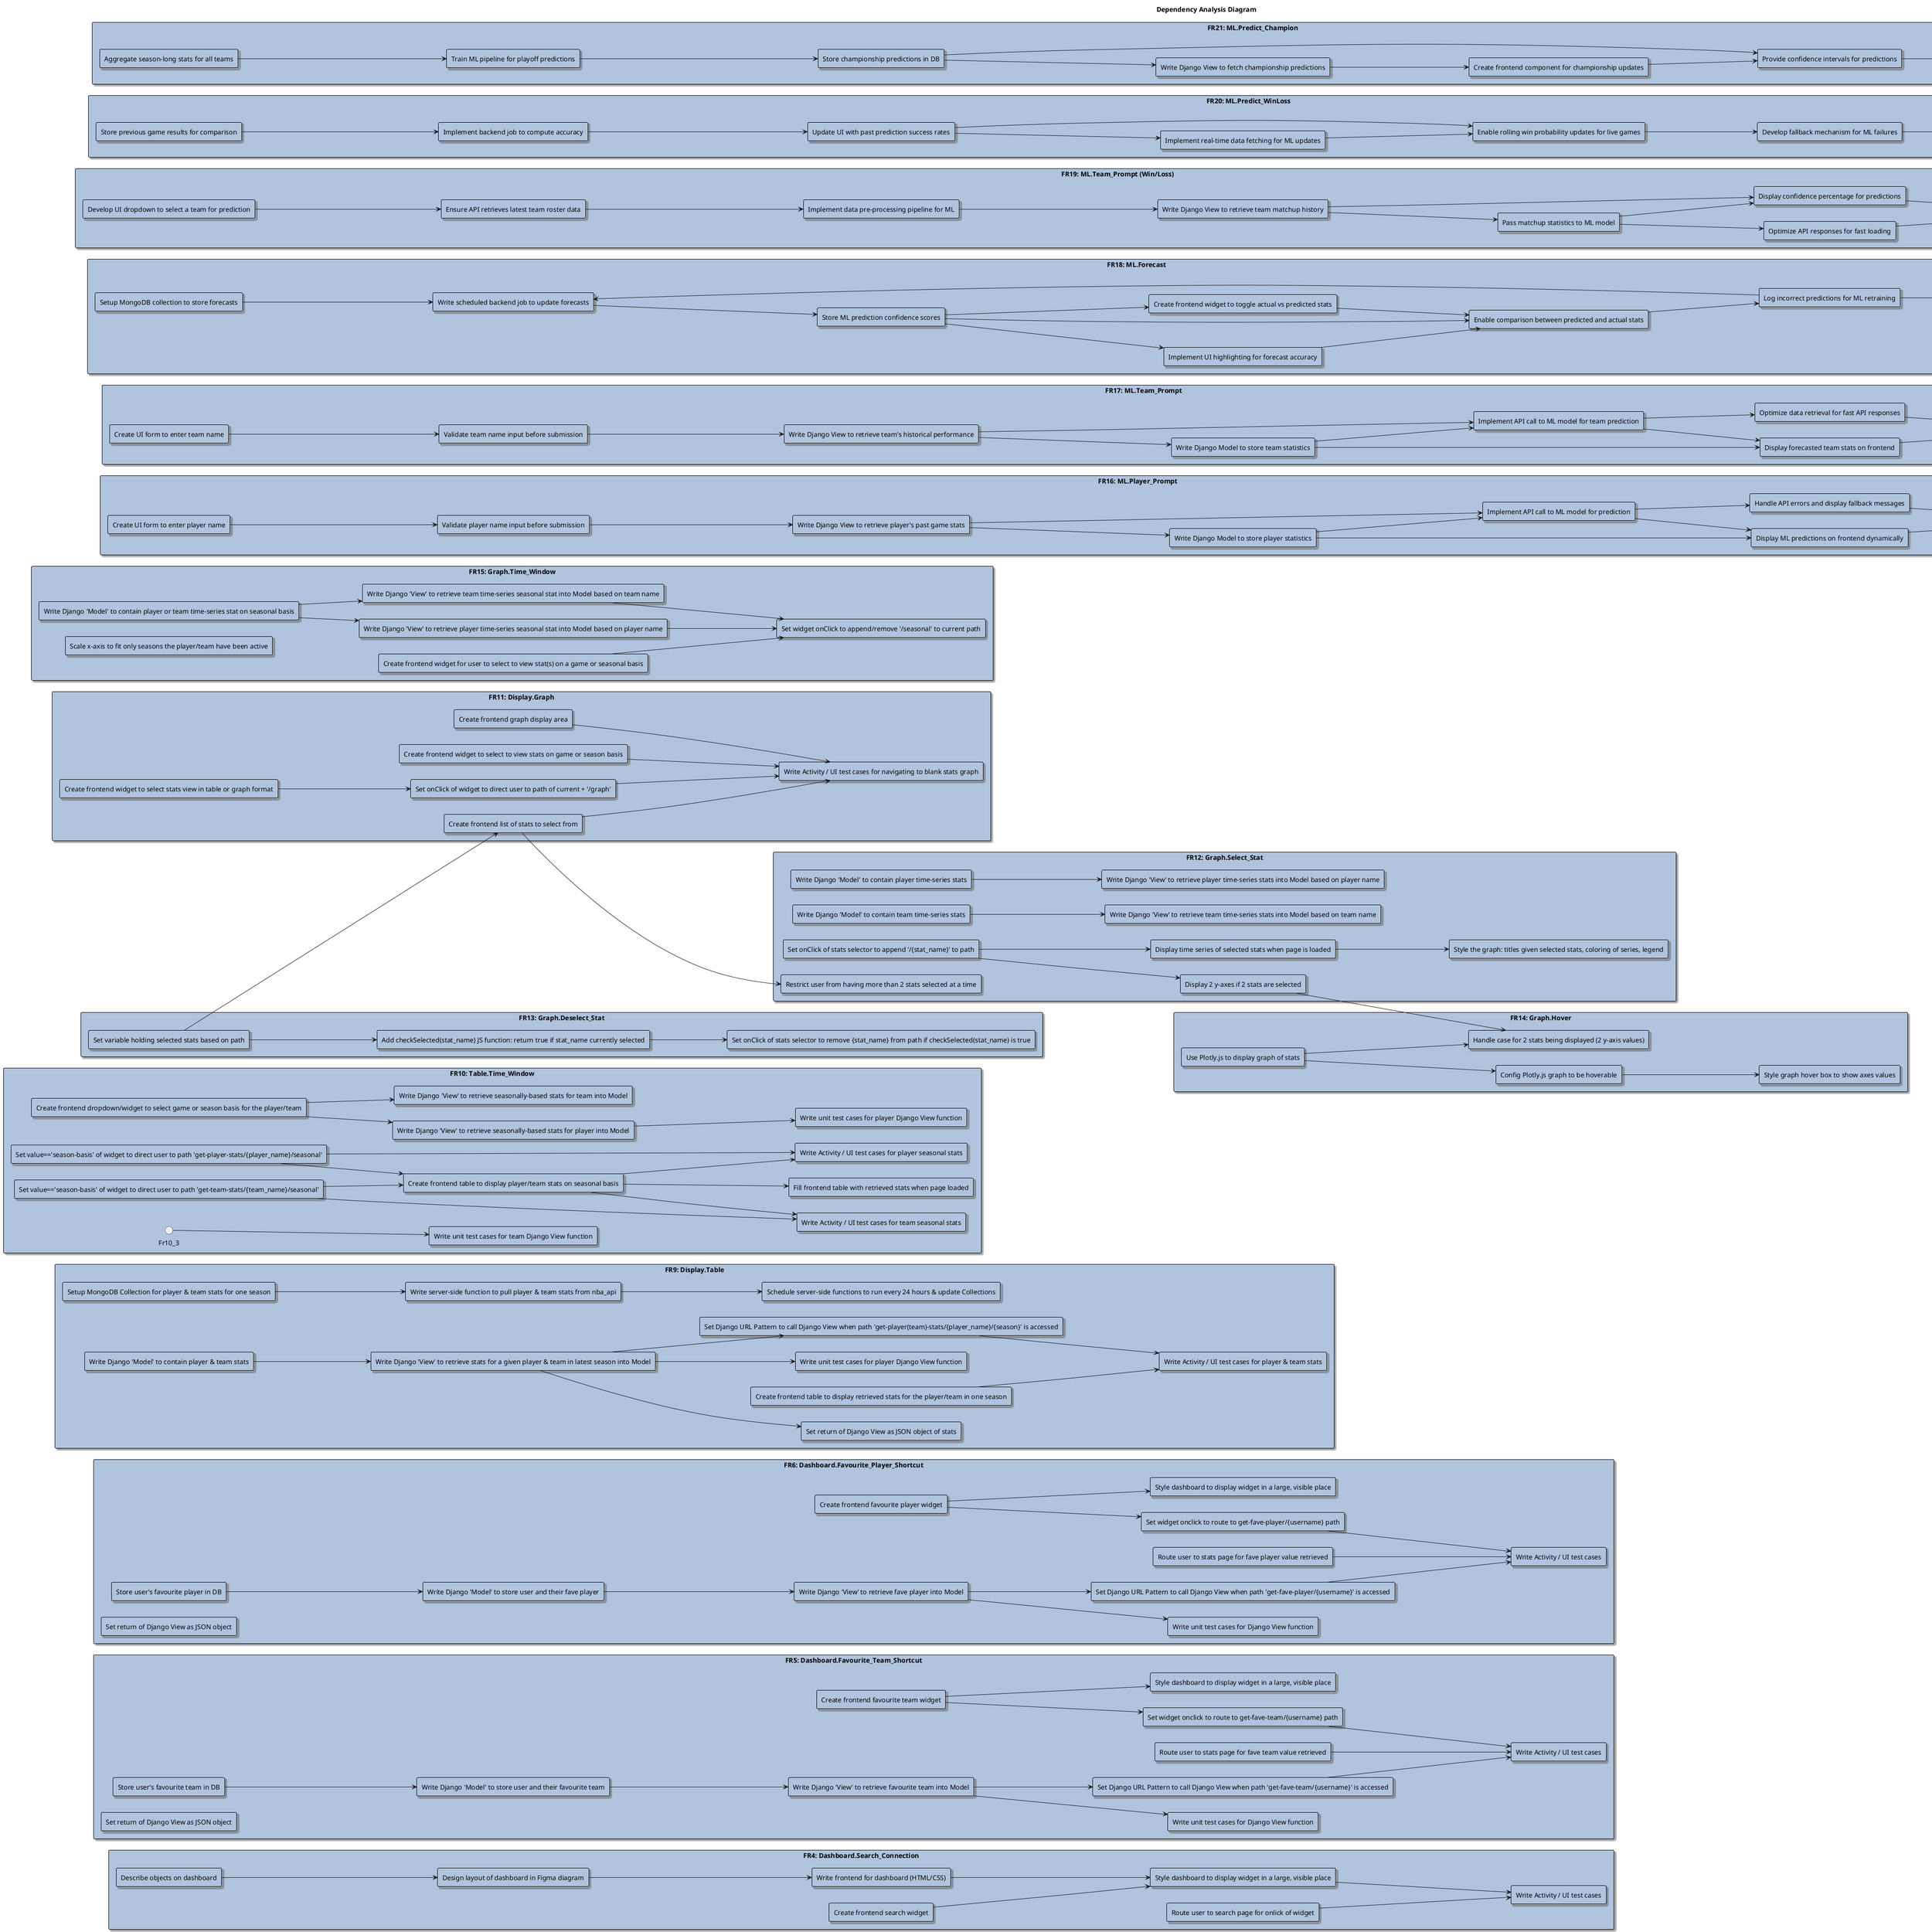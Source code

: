 @startuml
title Dependency Analysis Diagram
left to right direction
skinparam rectangle {
  BackgroundColor LightSteelBlue
  BorderColor Black
  BorderThickness 1
  Shadowing true
}

' FR1: User Registration
rectangle "FR1: User.Register" as FR1 {
  rectangle "Design registration form UI in Figma" as FR1_1
  rectangle "Create registration form using React" as FR1_2
  rectangle "Implement form validation" as FR1_3
  rectangle "Create user database schema for MongoDB" as FR1_4
  rectangle "Develop backend API for registration using Django" as FR1_5
  rectangle "Store credentials securely in MongoDB database" as FR1_6
  rectangle "Implement email verification" as FR1_7
  rectangle "Ensure email uniqueness in the database" as FR1_8
  rectangle "Encrypt and store user passwords" as FR1_9
  rectangle "Add user notifications of successful registration" as FR1_10
  rectangle "Handle form errors and display form error messages for users" as FR1_11
  rectangle "Write unit tests for user registration" as FR1_12

  FR1_1 --> FR1_2
  FR1_2 --> FR1_3
  FR1_4 --> FR1_5
  FR1_4 --> FR1_8
  FR1_5 --> FR1_6
  FR1_6 --> FR1_7
  FR1_8 --> FR1_9
  FR1_9 --> FR1_10
  FR1_3 --> FR1_11
  FR1_5 --> FR1_12
  FR1_2 --> FR1_12

}

' FR2: User Login
rectangle "FR2: User.Login" as FR2 {
  rectangle "Design login form UI in Figma" as FR2_1
  rectangle "Create login form using React" as FR2_2
  rectangle "Implement backend for login authentication using Django" as FR2_3
  rectangle "Verify credentials with database" as FR2_4
  rectangle "Hash and verify passwords" as FR2_5
  rectangle "Handle incorrect login attempts through error messages" as FR2_6
  rectangle "Secure login form against injection attacks" as FR2_7
  rectangle "Manage sessions for logged-in users" as FR2_8
  rectangle "Implement session persistence" as FR2_9
  rectangle "Audit login attempts (successful/failed)" as FR2_10
  rectangle "Develop password reset feature" as FR2_11
  rectangle "Provide account lockout mechanism after multiple failed attempts" as FR2_12
  rectangle "Test login scenarios with existing and non-existing users" as FR2_13

  FR1_4 --> FR2_3
  FR2_1 --> FR2_2
  FR2_3 --> FR2_4
  FR2_3 --> FR2_5
  FR2_5 --> FR2_6
  FR2_5 --> FR2_7
  FR2_3 --> FR2_8
  FR2_8 --> FR2_9
  FR2_9 --> FR2_10
  FR2_2 --> FR2_11
  FR2_3 --> FR2_11
  FR2_10 --> FR2_12
  FR2_2 --> FR2_13
  FR2_3 --> FR2_13
  FR2_4 --> FR2_13
  FR2_5 --> FR2_13
}

' FR3: User.ChangeEmailPassword
rectangle "FR3: User.ChangeEmailPassword" as FR3 {
  rectangle "Design password and email reset request form in Figma" as FR3_1
  rectangle "Generate secure tokens for password and email reset links" as FR3_2
  rectangle "Send reset links via email to registered users" as FR3_3
  rectangle "Validate password strength" as FR3_4
  rectangle "Add confirmation message for new email" as FR3_5
  rectangle "Add confirmation message for new password" as FR3_6
  rectangle "Check if unique email and/or password are created" as FR3_7
  rectangle "Notify users about successful password and/or email changes" as FR3_8
  rectangle "Handle token expiration and invalidation scenarios" as FR3_9
  rectangle "Implement backend for password and email updates" as FR3_10
  rectangle "Integrate security of password and email management workflows" as FR3_11

  FR2_1 --> FR3_1
  FR3_1 --> FR3_2
  FR3_2 --> FR3_3
  FR3_1 --> FR3_4
  FR3_1 --> FR3_5
  FR3_1 --> FR3_6
  FR1_4 --> FR3_7
  FR3_1 --> FR3_8
  FR3_3 --> FR3_8
  FR3_2 --> FR3_9
  FR3_3 --> FR3_10
  FR3_7 --> FR3_10
  FR3_10 --> FR3_11
}

' FR4: Dashboard.Search_Connection
rectangle "FR4: Dashboard.Search_Connection" as FR4 {
  rectangle "Describe objects on dashboard" as FR4_1
  rectangle "Design layout of dashboard in Figma diagram" as FR4_2
  rectangle "Write frontend for dashboard (HTML/CSS)" as FR4_3
  rectangle "Create frontend search widget" as FR4_4
  rectangle "Style dashboard to display widget in a large, visible place" as FR4_5
  rectangle "Route user to search page for onlick of widget" as FR4_6
  rectangle "Write Activity / UI test cases" as FR4_7

  FR4_1 --> FR4_2
  FR4_2 --> FR4_3
  FR4_3 --> FR4_5
  FR4_4 --> FR4_5
  FR4_5 --> FR4_7
  FR4_6 --> FR4_7
}

' FR5: Dashboard.Favourite_Team_Shortcut
rectangle "FR5: Dashboard.Favourite_Team_Shortcut" as FR5 {
  rectangle "Store user's favourite team in DB" as FR5_1
  rectangle "Write Django 'Model' to store user and their favourite team" as FR5_2
  rectangle "Write Django 'View' to retrieve favourite team into Model" as FR5_3
  rectangle "Set return of Django View as JSON object" as FR5_4
  rectangle "Set Django URL Pattern to call Django View when path 'get-fave-team/{username}' is accessed" as FR5_5
  rectangle "Create frontend favourite team widget" as FR5_6
  rectangle "Style dashboard to display widget in a large, visible place" as FR5_7
  rectangle "Set widget onclick to route to get-fave-team/{username} path" as FR5_8
  rectangle "Route user to stats page for fave team value retrieved" as FR5_9
  rectangle "Write unit test cases for Django View function" as FR5_10
  rectangle "Write Activity / UI test cases" as FR5_11

  FR5_1 --> FR5_2
  FR5_2 --> FR5_3
  FR5_3 --> FR5_5
  FR5_6 --> FR5_7
  FR5_6 --> FR5_8
  FR5_3 --> FR5_10
  FR5_5 --> FR5_11
  FR5_8 --> FR5_11
  FR5_9 --> FR5_11
}

' FR6: Dashboard.Favourite_Player_Shortcut
rectangle "FR6: Dashboard.Favourite_Player_Shortcut" as FR6 {
  rectangle "Store user's favourite player in DB" as FR6_1
  rectangle "Write Django 'Model' to store user and their fave player" as FR6_2
  rectangle "Write Django 'View' to retrieve fave player into Model" as FR6_3
  rectangle "Set return of Django View as JSON object" as FR6_4
  rectangle "Set Django URL Pattern to call Django View when path 'get-fave-player/{username}' is accessed" as FR6_5
  rectangle "Create frontend favourite player widget" as FR6_6
  rectangle "Style dashboard to display widget in a large, visible place" as FR6_7
  rectangle "Set widget onclick to route to get-fave-player/{username} path" as FR6_8
  rectangle "Route user to stats page for fave player value retrieved" as FR6_9
  rectangle "Write unit test cases for Django View function" as FR6_10
  rectangle "Write Activity / UI test cases" as FR6_11

  FR6_1 --> FR6_2
  FR6_2 --> FR6_3
  FR6_3 --> FR6_5
  FR6_6 --> FR6_7
  FR6_6 --> FR6_8
  FR6_3 --> FR6_10
  FR6_5 --> FR6_11
  FR6_8 --> FR6_11
  FR6_9 --> FR6_11
}

rectangle "Write frontend for fillable search bar" as FR7_and_8_1
rectangle "Write user instructions: Describe wildcard matching on search page" as FR7_and_8_2

' FR7: Search.Player
rectangle "FR7: Search.Player" as FR7 {
  rectangle "Setup MongoDB Collection for player names" as FR7_1
  rectangle "Write server-side function to pull player names from nba_api" as FR7_2
  rectangle "Schedule server-side function to run every 24 hours & update Collection" as FR7_3
  rectangle "Write Django 'Model' to contain player names" as FR7_4
  rectangle "Write Django 'View' to retrieve matching player names given regex into Model" as FR7_5
  rectangle "Set return of Django View as JSON object of matching player names" as FR7_6
  rectangle "Set Django URL Pattern to call Django View when path 'get-players/{regex}' is accessed" as FR7_7
  rectangle "Create frontend list to display player names" as FR7_8
  rectangle "Style frontend list of players to be clickable and displayed well" as FR7_9
  rectangle "For each player name in list, set onclick to route to stats for that player 'player-stats/{player_name}'" as FR7_10
  rectangle "Write unit test cases for Django View function" as FR7_11
  rectangle "Write Activity / UI test cases" as FR7_12

  FR7_and_8_1 --> FR7_7
  FR7_1 --> FR7_2
  FR7_2 --> FR7_3
  FR7_1 --> FR7_4
  FR7_4 --> FR7_5
  FR7_5 --> FR7_7
  FR7_8 --> FR7_9
  FR7_8 --> FR7_10
  FR7_5 --> FR7_11
  FR7_6 --> FR7_12
  FR7_10 --> FR7_12
}

' FR8: Search.Team
rectangle "FR8: Search.Team" as FR8 {
  rectangle "Setup MongoDB Collection for team names" as FR8_1
  rectangle "Write server-side function to pull team names from nba_api" as FR8_2
  rectangle "Schedule server-side function to run every 24 hours & update Collection" as FR8_3
  rectangle "Write Django 'Model' to contain team names" as FR8_4
  rectangle "Write Django 'View' to retrieve matching team names given regex into Model" as FR8_5
  rectangle "Set return of Django View as JSON object of matching team names" as FR8_6
  rectangle "Set Django URL Pattern to call Django View when path 'get-team/{regex}' is accessed" as FR8_7
  rectangle "Create frontend list to display team names" as FR8_8
  rectangle "Style frontend list of team to be clickable and displayed well" as FR8_9
  rectangle "For each team name in list, set onclick to route to stats for that team 'team-stats/{team}'" as FR8_10
  rectangle "Write unit test cases for Django View function" as FR8_11
  rectangle "Write Activity / UI test cases" as FR8_12

  FR7_and_8_1 --> FR8_7
  FR8_1 --> FR8_2
  FR8_2 --> FR8_3
  FR8_1 --> FR8_4
  FR8_4 --> FR8_5
  FR8_5 --> FR8_7
  FR8_8 --> FR8_9
  FR8_8 --> FR8_10
  FR8_5 --> FR8_11
  FR8_6 --> FR8_12
  FR8_10 --> FR8_12
}

' FR9: Display.Table
rectangle "FR9: Display.Table" as FR9 {
  rectangle "Setup MongoDB Collection for player & team stats for one season" as FR9_1
  rectangle "Write server-side function to pull player & team stats from nba_api" as FR9_2
  rectangle "Schedule server-side functions to run every 24 hours & update Collections" as FR9_3
  rectangle "Write Django 'Model' to contain player & team stats" as FR9_4
  rectangle "Write Django 'View' to retrieve stats for a given player & team in latest season into Model" as FR9_5
  rectangle "Set return of Django View as JSON object of stats" as FR9_6
  rectangle "Set Django URL Pattern to call Django View when path 'get-player(team)-stats/{player_name}/{season}' is accessed" as FR9_7
  rectangle "Create frontend table to display retrieved stats for the player/team in one season" as FR9_8
  rectangle "Write unit test cases for player Django View function" as FR9_9
  rectangle "Write Activity / UI test cases for player & team stats" as FR9_10

  FR9_1 --> FR9_2
  FR9_2 --> FR9_3
  FR9_4 --> FR9_5
  FR9_5 --> FR9_6
  FR9_5 --> FR9_7
  FR9_5 --> FR9_9
  FR9_7 --> FR9_10
  FR9_8 --> FR9_10
}

' FR10: Table.Time_Window
rectangle "FR10: Table.Time_Window" as FR10 {
  rectangle "Create frontend dropdown/widget to select game or season basis for the player/team" as FR10_1
  rectangle "Write Django 'View' to retrieve seasonally-based stats for player into Model" as FR10_2
  rectangle "Write Django 'View' to retrieve seasonally-based stats for team into Model" as FR10_3
  rectangle "Set value=='season-basis' of widget to direct user to path 'get-player-stats/{player_name}/seasonal'" as FR10_4
  rectangle "Set value=='season-basis' of widget to direct user to path 'get-team-stats/{team_name}/seasonal'" as FR10_5
  rectangle "Create frontend table to display player/team stats on seasonal basis" as FR10_6
  rectangle "Fill frontend table with retrieved stats when page loaded" as FR10_7
  rectangle "Write unit test cases for player Django View function" as FR10_8
  rectangle "Write unit test cases for team Django View function" as FR10_9
  rectangle "Write Activity / UI test cases for player seasonal stats" as FR10_10
  rectangle "Write Activity / UI test cases for team seasonal stats" as FR10_11

  FR10_1 --> FR10_2
  FR10_1 --> FR10_3
  FR10_4 --> FR10_6
  FR10_5 --> FR10_6
  FR10_6 --> FR10_7
  FR10_2 --> FR10_8
  Fr10_3 --> FR10_9
  FR10_4 --> FR10_10
  FR10_5 --> FR10_11
  FR10_6 --> FR10_10
  FR10_6 --> FR10_11
}

' FR11: Display.Graph
rectangle "FR11: Display.Graph" as FR11 {
  rectangle "Create frontend widget to select stats view in table or graph format" as FR11_1
  rectangle "Set onClick of widget to direct user to path of current + '/graph'" as FR11_2
  rectangle "Create frontend graph display area" as FR11_3
  rectangle "Create frontend list of stats to select from" as FR11_4
  rectangle "Create frontend widget to select to view stats on game or season basis" as FR11_5
  rectangle "Write Activity / UI test cases for navigating to blank stats graph" as FR11_6

  FR11_1 --> FR11_2
  FR11_2 --> FR11_6
  FR11_3 --> FR11_6
  FR11_4 --> FR11_6
  FR11_5 --> FR11_6
}

' FR12: Graph.Select_Stat
rectangle "FR12: Graph.Select_Stat" as FR12 {
  rectangle "Write Django 'Model' to contain player time-series stats" as FR12_1
  rectangle "Write Django 'Model' to contain team time-series stats" as FR12_2
  rectangle "Write Django 'View' to retrieve player time-series stats into Model based on player name" as FR12_3
  rectangle "Write Django 'View' to retrieve team time-series stats into Model based on team name" as FR12_4
  rectangle "Set onClick of stats selector to append '/{stat_name}' to path" as FR12_5
  rectangle "Restrict user from having more than 2 stats selected at a time" as FR12_6
  rectangle "Display 2 y-axes if 2 stats are selected" as FR12_7
  rectangle "Display time series of selected stats when page is loaded" as FR12_8
  rectangle "Style the graph: titles given selected stats, coloring of series, legend" as FR12_9

  FR12_1 --> FR12_3
  FR12_2 --> FR12_4
  FR11_4 --> FR12_6
  FR12_5 --> FR12_7
  FR12_5 --> FR12_8
  FR12_8 --> FR12_9
}

' FR13: Graph.Deselect_Stat
rectangle "FR13: Graph.Deselect_Stat" as FR13 {
  rectangle "Set variable holding selected stats based on path" as FR13_1
  rectangle "Add checkSelected(stat_name) JS function: return true if stat_name currently selected" as FR13_2
  rectangle "Set onClick of stats selector to remove {stat_name} from path if checkSelected(stat_name) is true" as FR13_3

  FR13_1 --> FR11_4
  FR13_1 --> FR13_2
  FR13_2 --> FR13_3
}

' FR14: Graph.Hover
rectangle "FR14: Graph.Hover" as FR14 {
  rectangle "Use Plotly.js to display graph of stats" as FR14_1
  rectangle "Config Plotly.js graph to be hoverable" as FR14_2
  rectangle "Style graph hover box to show axes values" as FR14_3
  rectangle "Handle case for 2 stats being displayed (2 y-axis values)" as FR14_4

  FR14_1 --> FR14_2
  FR14_2 --> FR14_3
  FR12_7 --> FR14_4
  FR14_1 --> FR14_4
}

' FR15: Graph.Time_Window
rectangle "FR15: Graph.Time_Window" as FR15 {
  rectangle "Write Django 'Model' to contain player or team time-series stat on seasonal basis" as FR15_1
  rectangle "Write Django 'View' to retrieve player time-series seasonal stat into Model based on player name" as FR15_2
  rectangle "Write Django 'View' to retrieve team time-series seasonal stat into Model based on team name" as FR15_3
  rectangle "Create frontend widget for user to select to view stat(s) on a game or seasonal basis" as FR15_4
  rectangle "Set widget onClick to append/remove '/seasonal' to current path" as FR15_5
  rectangle "Scale x-axis to fit only seasons the player/team have been active" as FR15_6

  FR15_1 --> FR15_2
  FR15_1 --> FR15_3
  FR15_4 --> FR15_5
  FR15_2 --> FR15_5
  FR15_3 --> FR15_5
}

' FR16: ML Player Prompt
rectangle "FR16: ML.Player_Prompt" as FR16 {
  rectangle "Create UI form to enter player name" as FR16_1
  rectangle "Validate player name input before submission" as FR16_2
  rectangle "Write Django View to retrieve player's past game stats" as FR16_3
  rectangle "Write Django Model to store player statistics" as FR16_4
  rectangle "Implement API call to ML model for prediction" as FR16_5
  rectangle "Display ML predictions on frontend dynamically" as FR16_6
  rectangle "Handle API errors and display fallback messages" as FR16_7
  rectangle "Write unit tests for ML integration and API calls" as FR16_8

  FR16_1 --> FR16_2
  FR16_2 --> FR16_3
  FR16_3 --> FR16_4
  FR16_4 --> FR16_5
  FR16_5 --> FR16_6
  FR16_5 --> FR16_7
  FR16_6 --> FR16_8
  FR16_7 --> FR16_8
  FR16_3 --> FR16_5
  FR16_4 --> FR16_6
}

' FR17: ML Team Prompt
rectangle "FR17: ML.Team_Prompt" as FR17 {
  rectangle "Create UI form to enter team name" as FR17_1
  rectangle "Validate team name input before submission" as FR17_2
  rectangle "Write Django View to retrieve team’s historical performance" as FR17_3
  rectangle "Write Django Model to store team statistics" as FR17_4
  rectangle "Implement API call to ML model for team prediction" as FR17_5
  rectangle "Display forecasted team stats on frontend" as FR17_6
  rectangle "Optimize data retrieval for fast API responses" as FR17_7
  rectangle "Write unit tests for ML accuracy and database queries" as FR17_8

  FR17_1 --> FR17_2
  FR17_2 --> FR17_3
  FR17_3 --> FR17_4
  FR17_4 --> FR17_5
  FR17_5 --> FR17_6
  FR17_5 --> FR17_7
  FR17_6 --> FR17_8
  FR17_7 --> FR17_8
  FR17_3 --> FR17_5
  FR17_4 --> FR17_6
}

' FR18: ML Forecast
rectangle "FR18: ML.Forecast" as FR18 {
  rectangle "Setup MongoDB collection to store forecasts" as FR18_1
  rectangle "Write scheduled backend job to update forecasts" as FR18_2
  rectangle "Store ML prediction confidence scores" as FR18_3
  rectangle "Create frontend widget to toggle actual vs predicted stats" as FR18_4
  rectangle "Implement UI highlighting for forecast accuracy" as FR18_5
  rectangle "Enable comparison between predicted and actual stats" as FR18_6
  rectangle "Log incorrect predictions for ML retraining" as FR18_7
  rectangle "Develop admin panel for monitoring ML performance" as FR18_8

  FR18_1 --> FR18_2
  FR18_2 --> FR18_3
  FR18_3 --> FR18_4
  FR18_3 --> FR18_5
  FR18_4 --> FR18_6
  FR18_5 --> FR18_6
  FR18_6 --> FR18_7
  FR18_7 --> FR18_8
  FR18_3 --> FR18_6
  FR18_7 --> FR18_2
}

' FR19: ML Team Prompt (Win/Loss)
rectangle "FR19: ML.Team_Prompt (Win/Loss)" as FR19 {
  rectangle "Develop UI dropdown to select a team for prediction" as FR19_1
  rectangle "Ensure API retrieves latest team roster data" as FR19_2
  rectangle "Implement data pre-processing pipeline for ML" as FR19_3
  rectangle "Write Django View to retrieve team matchup history" as FR19_4
  rectangle "Pass matchup statistics to ML model" as FR19_5
  rectangle "Display confidence percentage for predictions" as FR19_6
  rectangle "Optimize API responses for fast loading" as FR19_7
  rectangle "Write test cases for win/loss accuracy" as FR19_8

  FR19_1 --> FR19_2
  FR19_2 --> FR19_3
  FR19_3 --> FR19_4
  FR19_4 --> FR19_5
  FR19_5 --> FR19_6
  FR19_5 --> FR19_7
  FR19_6 --> FR19_8
  FR19_7 --> FR19_8
  FR19_4 --> FR19_6
}

' FR20: ML Predict Win/Loss
rectangle "FR20: ML.Predict_WinLoss" as FR20 {
  rectangle "Store previous game results for comparison" as FR20_1
  rectangle "Implement backend job to compute accuracy" as FR20_2
  rectangle "Update UI with past prediction success rates" as FR20_3
  rectangle "Implement real-time data fetching for ML updates" as FR20_4
  rectangle "Enable rolling win probability updates for live games" as FR20_5
  rectangle "Develop fallback mechanism for ML failures" as FR20_6
  rectangle "Provide team matchup analysis alongside predictions" as FR20_7
  rectangle "A/B test different ML models for best accuracy" as FR20_8

  FR20_1 --> FR20_2
  FR20_2 --> FR20_3
  FR20_3 --> FR20_4
  FR20_4 --> FR20_5
  FR20_5 --> FR20_6
  FR20_6 --> FR20_7
  FR20_7 --> FR20_8
  FR20_3 --> FR20_5
}

' FR21: ML Predict Champion
rectangle "FR21: ML.Predict_Champion" as FR21 {
  rectangle "Aggregate season-long stats for all teams" as FR21_1
  rectangle "Train ML pipeline for playoff predictions" as FR21_2
  rectangle "Store championship predictions in DB" as FR21_3
  rectangle "Write Django View to fetch championship predictions" as FR21_4
  rectangle "Create frontend component for championship updates" as FR21_5
  rectangle "Provide confidence intervals for predictions" as FR21_6
  rectangle "Enable visualization of probability changes" as FR21_7
  rectangle "Log incorrect predictions for model improvement" as FR21_8

  FR21_1 --> FR21_2
  FR21_2 --> FR21_3
  FR21_3 --> FR21_4
  FR21_4 --> FR21_5
  FR21_5 --> FR21_6
  FR21_6 --> FR21_7
  FR21_7 --> FR21_8
  FR21_3 --> FR21_6
}

' FR25: Filter Criteria Display
rectangle "FR25 - Filter.Criteria_Display" as FR25 {
  rectangle "Design filtering UI in Figma" as FR25_1
  rectangle "Create filtering section for displaying stats in React" as FR25_2
  rectangle "Implement team-specific filters (by conference, division, etc.) in React" as FR25_3
  rectangle "Implement segment-based filters (by month, last N games, pre/post all-star) in React" as FR25_4
  rectangle "Implement season type filter" as FR25_5
  rectangle "Implement game scenario-based filters (by quarter, win/loss, game halves)" as FR25_6
  rectangle "Implement year filter (e.g., 2018-19, 2019-20, etc.)" as FR25_7
  rectangle "Implement date range filter" as FR25_8
  rectangle "Implement filters to display basic or advanced stats" as FR25_9
  rectangle "Add option to select specific columns to display (points, rebounds, team name, etc.)" as FR25_10
  rectangle "Validate filtering logic with tests" as FR25_11
  rectangle "Add backend logic to connect filters to update visualized results" as FR25_12
  rectangle "Provide feedback messages when no results show" as FR25_13

  FR25_1 --> FR25_2
  FR25_2 --> FR25_3
  FR25_2 --> FR25_4
  FR25_2 --> FR25_5
  FR25_2 --> FR25_6
  FR25_2 --> FR25_7
  FR25_2 --> FR25_8
  FR25_2 --> FR25_9
  FR25_2 --> FR25_10
  FR25_2 --> FR25_11
  FR25_10 --> FR25_11
  FR25_2 --> FR25_12
  FR25_12 --> FR25_13
}

' FR26: Filter.Dynamic_Update
rectangle "FR26: Filter.Dynamic_Update" as FR26 {
  rectangle "Optimize database queries" as FR26_1
  rectangle "Implement real-time updates upon user selection" as FR26_2
  rectangle "Cache result of frequently used filters for optimized performance" as FR26_3
  rectangle "Optimize filter performance using lazy loading and/or pagination" as FR26_4
  rectangle "Check for consistency between filtered results and graph view" as FR26_5
  rectangle "Monitor backend API response time based on filters" as FR26_6
  rectangle "Create automated UI and backend tests for filter updates" as FR26_7
  rectangle "Display filtered results on page" as FR26_8

  FR25_12 --> FR26_8
  FR26_8 -> FR26_2
  FR26_2 --> FR26_1
  FR26_2 --> FR26_3
  FR26_2 --> FR26_4
  FR26_2 --> FR26_5
  FR26_2 --> FR26_6
  FR26_6 --> FR26_7
}

' FR27: Filter.Multiple_Criteria
rectangle "FR27: Filter.Multiple_Criteria" as FR27 {
  rectangle "Add multiple filtering options in UI" as FR27_1
  rectangle "Implement backend logic to combine multiple filters" as FR27_2
  rectangle "Display selected filters for user" as FR27_3
  rectangle "Allow users to modify filters without affecting other filters" as FR27_4
  rectangle "Integrate automated UI and backend tests for multiple filters" as FR27_5
  rectangle "Ensure filtering does not break when user switches to other webpages" as FR27_6
  rectangle "Use indexing to optimize queries with multiple filters" as FR27_7
  rectangle "Log filters used to see results" as FR27_8
  rectangle "Add option for user to view recently used filters" as FR27_9

  FR25_1 --> FR27_1
  FR27_1 --> FR27_2
  FR27_1 --> FR27_3
  FR27_1 --> FR27_4
  FR27_1 --> FR27_5
  FR27_2 --> FR27_5
  FR27_2 --> FR27_6
  FR27_2 --> FR27_7
  FR27_2 --> FR27_8
  FR27_8 --> FR27_9
  FR27_1 --> FR27_9
}

' FR28: Filter.Reset
rectangle "FR28: Filter.Reset" as FR28 {
  rectangle "Add reset filter option in UI" as FR28_1
  rectangle "Ensure reset filter defaults to using no filters" as FR28_2
  rectangle "Handle UI updates dynamically upon reset without reloading" as FR28_3
  rectangle "Implement backend logic to clear filters in a session" as FR28_4
  rectangle "Ensure reset filter syncs with tabular and graph views (stats displayed with no filters)" as FR28_5
  rectangle "Add automated UI and backend tests for filter resetting" as FR28_6
  rectangle "Add message to confirm reset of filters" as FR28_7
  rectangle "Test reset filter with different result combinations (for small and large results)" as FR28_8

  FR25_1 --> FR28_1
  FR28_1 --> FR28_2
  FR25_12 --> FR28_3
  FR28_1 --> FR28_4
  FR28_1 --> FR28_5
  FR25_12 --> FR28_5
  FR28_4 --> FR28_6
  FR28_5 --> FR28_6
  FR28_4 --> FR28_7
  FR28_6 --> FR28_8
  FR25_12 --> FR28_8

}

@enduml

